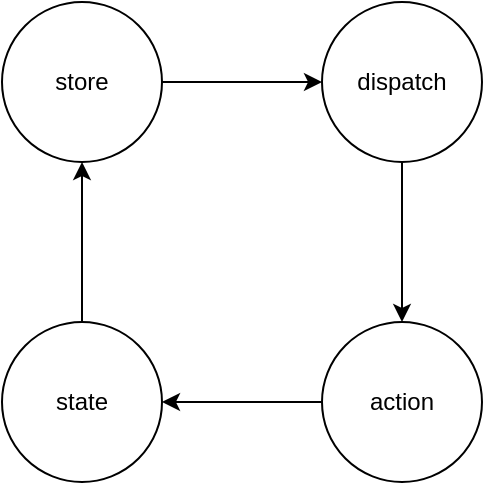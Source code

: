 <mxfile>
    <diagram id="vtRxDJzOARFBb60gswqr" name="第 1 页">
        <mxGraphModel dx="342" dy="482" grid="1" gridSize="10" guides="1" tooltips="1" connect="1" arrows="1" fold="1" page="1" pageScale="1" pageWidth="827" pageHeight="1169" math="0" shadow="0">
            <root>
                <mxCell id="0"/>
                <mxCell id="1" parent="0"/>
                <mxCell id="5" value="" style="edgeStyle=none;html=1;" edge="1" parent="1" source="3" target="4">
                    <mxGeometry relative="1" as="geometry"/>
                </mxCell>
                <mxCell id="3" value="store" style="ellipse;whiteSpace=wrap;html=1;aspect=fixed;" vertex="1" parent="1">
                    <mxGeometry x="80" y="140" width="80" height="80" as="geometry"/>
                </mxCell>
                <mxCell id="7" value="" style="edgeStyle=none;html=1;" edge="1" parent="1" source="4" target="6">
                    <mxGeometry relative="1" as="geometry"/>
                </mxCell>
                <mxCell id="4" value="dispatch" style="ellipse;whiteSpace=wrap;html=1;aspect=fixed;" vertex="1" parent="1">
                    <mxGeometry x="240" y="140" width="80" height="80" as="geometry"/>
                </mxCell>
                <mxCell id="9" value="" style="edgeStyle=none;html=1;" edge="1" parent="1" source="6" target="8">
                    <mxGeometry relative="1" as="geometry"/>
                </mxCell>
                <mxCell id="6" value="action" style="ellipse;whiteSpace=wrap;html=1;aspect=fixed;" vertex="1" parent="1">
                    <mxGeometry x="240" y="300" width="80" height="80" as="geometry"/>
                </mxCell>
                <mxCell id="10" style="edgeStyle=none;html=1;exitX=0.5;exitY=0;exitDx=0;exitDy=0;entryX=0.5;entryY=1;entryDx=0;entryDy=0;" edge="1" parent="1" source="8" target="3">
                    <mxGeometry relative="1" as="geometry"/>
                </mxCell>
                <mxCell id="8" value="state" style="ellipse;whiteSpace=wrap;html=1;aspect=fixed;" vertex="1" parent="1">
                    <mxGeometry x="80" y="300" width="80" height="80" as="geometry"/>
                </mxCell>
            </root>
        </mxGraphModel>
    </diagram>
</mxfile>